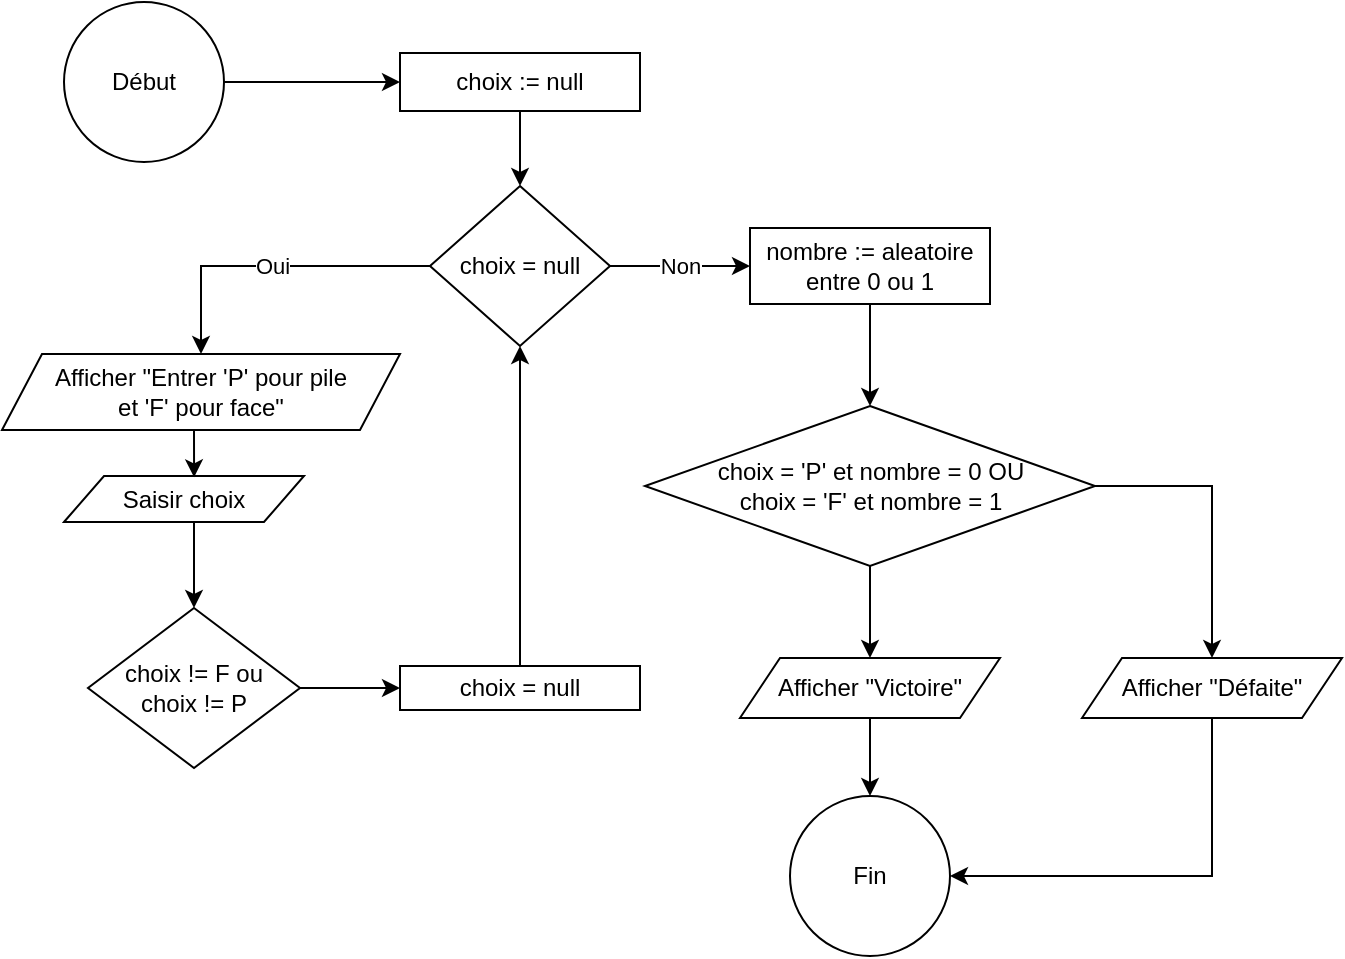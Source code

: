 <mxfile version="24.7.17" pages="2">
  <diagram id="C5RBs43oDa-KdzZeNtuy" name="Exercice 2">
    <mxGraphModel dx="1450" dy="621" grid="0" gridSize="10" guides="1" tooltips="1" connect="1" arrows="1" fold="1" page="0" pageScale="1" pageWidth="827" pageHeight="1169" math="0" shadow="0">
      <root>
        <mxCell id="WIyWlLk6GJQsqaUBKTNV-0" />
        <mxCell id="WIyWlLk6GJQsqaUBKTNV-1" parent="WIyWlLk6GJQsqaUBKTNV-0" />
        <mxCell id="qOgaRD4g5nXwZAaVAYVn-5" style="edgeStyle=orthogonalEdgeStyle;rounded=0;orthogonalLoop=1;jettySize=auto;html=1;exitX=1;exitY=0.5;exitDx=0;exitDy=0;entryX=0;entryY=0.5;entryDx=0;entryDy=0;" edge="1" parent="WIyWlLk6GJQsqaUBKTNV-1" source="qOgaRD4g5nXwZAaVAYVn-0" target="qOgaRD4g5nXwZAaVAYVn-3">
          <mxGeometry relative="1" as="geometry" />
        </mxCell>
        <mxCell id="qOgaRD4g5nXwZAaVAYVn-0" value="Début" style="ellipse;whiteSpace=wrap;html=1;aspect=fixed;" vertex="1" parent="WIyWlLk6GJQsqaUBKTNV-1">
          <mxGeometry x="-16" y="30" width="80" height="80" as="geometry" />
        </mxCell>
        <mxCell id="qOgaRD4g5nXwZAaVAYVn-1" value="Fin" style="ellipse;whiteSpace=wrap;html=1;aspect=fixed;" vertex="1" parent="WIyWlLk6GJQsqaUBKTNV-1">
          <mxGeometry x="347" y="427" width="80" height="80" as="geometry" />
        </mxCell>
        <mxCell id="qOgaRD4g5nXwZAaVAYVn-7" style="edgeStyle=orthogonalEdgeStyle;rounded=0;orthogonalLoop=1;jettySize=auto;html=1;exitX=0.5;exitY=1;exitDx=0;exitDy=0;entryX=0.5;entryY=0;entryDx=0;entryDy=0;" edge="1" parent="WIyWlLk6GJQsqaUBKTNV-1" source="qOgaRD4g5nXwZAaVAYVn-3" target="qOgaRD4g5nXwZAaVAYVn-6">
          <mxGeometry relative="1" as="geometry" />
        </mxCell>
        <mxCell id="qOgaRD4g5nXwZAaVAYVn-3" value="choix := null" style="rounded=0;whiteSpace=wrap;html=1;" vertex="1" parent="WIyWlLk6GJQsqaUBKTNV-1">
          <mxGeometry x="152" y="55.5" width="120" height="29" as="geometry" />
        </mxCell>
        <mxCell id="qOgaRD4g5nXwZAaVAYVn-9" value="Oui" style="edgeStyle=orthogonalEdgeStyle;rounded=0;orthogonalLoop=1;jettySize=auto;html=1;exitX=0;exitY=0.5;exitDx=0;exitDy=0;entryX=0.5;entryY=0;entryDx=0;entryDy=0;" edge="1" parent="WIyWlLk6GJQsqaUBKTNV-1" source="qOgaRD4g5nXwZAaVAYVn-6" target="qOgaRD4g5nXwZAaVAYVn-8">
          <mxGeometry relative="1" as="geometry" />
        </mxCell>
        <mxCell id="qOgaRD4g5nXwZAaVAYVn-19" value="Non" style="edgeStyle=orthogonalEdgeStyle;rounded=0;orthogonalLoop=1;jettySize=auto;html=1;exitX=1;exitY=0.5;exitDx=0;exitDy=0;entryX=0;entryY=0.5;entryDx=0;entryDy=0;" edge="1" parent="WIyWlLk6GJQsqaUBKTNV-1" source="qOgaRD4g5nXwZAaVAYVn-6" target="qOgaRD4g5nXwZAaVAYVn-18">
          <mxGeometry relative="1" as="geometry" />
        </mxCell>
        <mxCell id="qOgaRD4g5nXwZAaVAYVn-6" value="choix = null" style="rhombus;whiteSpace=wrap;html=1;" vertex="1" parent="WIyWlLk6GJQsqaUBKTNV-1">
          <mxGeometry x="167" y="122" width="90" height="80" as="geometry" />
        </mxCell>
        <mxCell id="qOgaRD4g5nXwZAaVAYVn-8" value="Afficher &quot;Entrer &#39;P&#39; pour pile&lt;br&gt;&amp;nbsp;et &#39;F&#39; pour face&quot;&amp;nbsp;" style="shape=parallelogram;perimeter=parallelogramPerimeter;whiteSpace=wrap;html=1;fixedSize=1;" vertex="1" parent="WIyWlLk6GJQsqaUBKTNV-1">
          <mxGeometry x="-47" y="206" width="199" height="38" as="geometry" />
        </mxCell>
        <mxCell id="qOgaRD4g5nXwZAaVAYVn-14" style="edgeStyle=orthogonalEdgeStyle;rounded=0;orthogonalLoop=1;jettySize=auto;html=1;exitX=0.5;exitY=1;exitDx=0;exitDy=0;entryX=0.5;entryY=0;entryDx=0;entryDy=0;" edge="1" parent="WIyWlLk6GJQsqaUBKTNV-1" source="qOgaRD4g5nXwZAaVAYVn-10" target="qOgaRD4g5nXwZAaVAYVn-12">
          <mxGeometry relative="1" as="geometry">
            <Array as="points">
              <mxPoint x="49" y="290" />
            </Array>
          </mxGeometry>
        </mxCell>
        <mxCell id="qOgaRD4g5nXwZAaVAYVn-10" value="Saisir choix" style="shape=parallelogram;perimeter=parallelogramPerimeter;whiteSpace=wrap;html=1;fixedSize=1;" vertex="1" parent="WIyWlLk6GJQsqaUBKTNV-1">
          <mxGeometry x="-16" y="267" width="120" height="23" as="geometry" />
        </mxCell>
        <mxCell id="qOgaRD4g5nXwZAaVAYVn-11" style="edgeStyle=orthogonalEdgeStyle;rounded=0;orthogonalLoop=1;jettySize=auto;html=1;exitX=0.5;exitY=1;exitDx=0;exitDy=0;entryX=0.542;entryY=0.029;entryDx=0;entryDy=0;entryPerimeter=0;" edge="1" parent="WIyWlLk6GJQsqaUBKTNV-1" source="qOgaRD4g5nXwZAaVAYVn-8" target="qOgaRD4g5nXwZAaVAYVn-10">
          <mxGeometry relative="1" as="geometry" />
        </mxCell>
        <mxCell id="qOgaRD4g5nXwZAaVAYVn-17" style="edgeStyle=orthogonalEdgeStyle;rounded=0;orthogonalLoop=1;jettySize=auto;html=1;exitX=1;exitY=0.5;exitDx=0;exitDy=0;entryX=0;entryY=0.5;entryDx=0;entryDy=0;" edge="1" parent="WIyWlLk6GJQsqaUBKTNV-1" source="qOgaRD4g5nXwZAaVAYVn-12" target="qOgaRD4g5nXwZAaVAYVn-15">
          <mxGeometry relative="1" as="geometry" />
        </mxCell>
        <mxCell id="qOgaRD4g5nXwZAaVAYVn-12" value="choix != F ou &lt;br&gt;choix != P" style="rhombus;whiteSpace=wrap;html=1;" vertex="1" parent="WIyWlLk6GJQsqaUBKTNV-1">
          <mxGeometry x="-4" y="333" width="106" height="80" as="geometry" />
        </mxCell>
        <mxCell id="qOgaRD4g5nXwZAaVAYVn-16" style="edgeStyle=orthogonalEdgeStyle;rounded=0;orthogonalLoop=1;jettySize=auto;html=1;entryX=0.5;entryY=1;entryDx=0;entryDy=0;" edge="1" parent="WIyWlLk6GJQsqaUBKTNV-1" source="qOgaRD4g5nXwZAaVAYVn-15" target="qOgaRD4g5nXwZAaVAYVn-6">
          <mxGeometry relative="1" as="geometry" />
        </mxCell>
        <mxCell id="qOgaRD4g5nXwZAaVAYVn-15" value="choix = null" style="rounded=0;whiteSpace=wrap;html=1;" vertex="1" parent="WIyWlLk6GJQsqaUBKTNV-1">
          <mxGeometry x="152" y="362" width="120" height="22" as="geometry" />
        </mxCell>
        <mxCell id="Ay8A__5kCG2iAkNFh4mg-2" style="edgeStyle=orthogonalEdgeStyle;rounded=0;orthogonalLoop=1;jettySize=auto;html=1;exitX=0.5;exitY=1;exitDx=0;exitDy=0;" edge="1" parent="WIyWlLk6GJQsqaUBKTNV-1" source="qOgaRD4g5nXwZAaVAYVn-18" target="Ay8A__5kCG2iAkNFh4mg-1">
          <mxGeometry relative="1" as="geometry" />
        </mxCell>
        <mxCell id="qOgaRD4g5nXwZAaVAYVn-18" value="nombre := aleatoire entre 0 ou 1" style="rounded=0;whiteSpace=wrap;html=1;" vertex="1" parent="WIyWlLk6GJQsqaUBKTNV-1">
          <mxGeometry x="327" y="143" width="120" height="38" as="geometry" />
        </mxCell>
        <mxCell id="Ay8A__5kCG2iAkNFh4mg-5" style="edgeStyle=orthogonalEdgeStyle;rounded=0;orthogonalLoop=1;jettySize=auto;html=1;exitX=0.5;exitY=1;exitDx=0;exitDy=0;entryX=0.5;entryY=0;entryDx=0;entryDy=0;" edge="1" parent="WIyWlLk6GJQsqaUBKTNV-1" source="Ay8A__5kCG2iAkNFh4mg-1" target="Ay8A__5kCG2iAkNFh4mg-3">
          <mxGeometry relative="1" as="geometry" />
        </mxCell>
        <mxCell id="Ay8A__5kCG2iAkNFh4mg-6" style="edgeStyle=orthogonalEdgeStyle;rounded=0;orthogonalLoop=1;jettySize=auto;html=1;exitX=1;exitY=0.5;exitDx=0;exitDy=0;entryX=0.5;entryY=0;entryDx=0;entryDy=0;" edge="1" parent="WIyWlLk6GJQsqaUBKTNV-1" source="Ay8A__5kCG2iAkNFh4mg-1" target="Ay8A__5kCG2iAkNFh4mg-4">
          <mxGeometry relative="1" as="geometry" />
        </mxCell>
        <mxCell id="Ay8A__5kCG2iAkNFh4mg-1" value="choix = &#39;P&#39; et nombre = 0 OU &lt;br&gt;choix = &#39;F&#39; et nombre = 1" style="rhombus;whiteSpace=wrap;html=1;" vertex="1" parent="WIyWlLk6GJQsqaUBKTNV-1">
          <mxGeometry x="274.5" y="232" width="225" height="80" as="geometry" />
        </mxCell>
        <mxCell id="Ay8A__5kCG2iAkNFh4mg-8" style="edgeStyle=orthogonalEdgeStyle;rounded=0;orthogonalLoop=1;jettySize=auto;html=1;exitX=0.5;exitY=1;exitDx=0;exitDy=0;entryX=0.5;entryY=0;entryDx=0;entryDy=0;" edge="1" parent="WIyWlLk6GJQsqaUBKTNV-1" source="Ay8A__5kCG2iAkNFh4mg-3" target="qOgaRD4g5nXwZAaVAYVn-1">
          <mxGeometry relative="1" as="geometry" />
        </mxCell>
        <mxCell id="Ay8A__5kCG2iAkNFh4mg-3" value="Afficher &quot;Victoire&quot;" style="shape=parallelogram;perimeter=parallelogramPerimeter;whiteSpace=wrap;html=1;fixedSize=1;" vertex="1" parent="WIyWlLk6GJQsqaUBKTNV-1">
          <mxGeometry x="322" y="358" width="130" height="30" as="geometry" />
        </mxCell>
        <mxCell id="Ay8A__5kCG2iAkNFh4mg-7" style="edgeStyle=orthogonalEdgeStyle;rounded=0;orthogonalLoop=1;jettySize=auto;html=1;exitX=0.5;exitY=1;exitDx=0;exitDy=0;entryX=1;entryY=0.5;entryDx=0;entryDy=0;" edge="1" parent="WIyWlLk6GJQsqaUBKTNV-1" source="Ay8A__5kCG2iAkNFh4mg-4" target="qOgaRD4g5nXwZAaVAYVn-1">
          <mxGeometry relative="1" as="geometry" />
        </mxCell>
        <mxCell id="Ay8A__5kCG2iAkNFh4mg-4" value="Afficher &quot;Défaite&quot;" style="shape=parallelogram;perimeter=parallelogramPerimeter;whiteSpace=wrap;html=1;fixedSize=1;" vertex="1" parent="WIyWlLk6GJQsqaUBKTNV-1">
          <mxGeometry x="493" y="358" width="130" height="30" as="geometry" />
        </mxCell>
      </root>
    </mxGraphModel>
  </diagram>
  <diagram id="AKknPwpP8xGaDTO2vLdM" name="Exercice 3a">
    <mxGraphModel dx="1450" dy="1021" grid="0" gridSize="10" guides="1" tooltips="1" connect="1" arrows="1" fold="1" page="0" pageScale="1" pageWidth="827" pageHeight="1169" math="0" shadow="0">
      <root>
        <mxCell id="0" />
        <mxCell id="1" parent="0" />
        <mxCell id="-LjASStzRXF9WZQNnd3E-5" style="edgeStyle=orthogonalEdgeStyle;rounded=0;orthogonalLoop=1;jettySize=auto;html=1;exitX=0.5;exitY=1;exitDx=0;exitDy=0;entryX=0.5;entryY=0;entryDx=0;entryDy=0;" edge="1" parent="1" source="-LjASStzRXF9WZQNnd3E-1" target="-LjASStzRXF9WZQNnd3E-3">
          <mxGeometry relative="1" as="geometry" />
        </mxCell>
        <mxCell id="-LjASStzRXF9WZQNnd3E-1" value="Début" style="ellipse;whiteSpace=wrap;html=1;aspect=fixed;" vertex="1" parent="1">
          <mxGeometry x="-29.5" y="-34" width="80" height="80" as="geometry" />
        </mxCell>
        <mxCell id="-LjASStzRXF9WZQNnd3E-2" value="Fin" style="ellipse;whiteSpace=wrap;html=1;aspect=fixed;" vertex="1" parent="1">
          <mxGeometry x="-29.5" y="258" width="80" height="80" as="geometry" />
        </mxCell>
        <mxCell id="-LjASStzRXF9WZQNnd3E-6" style="edgeStyle=orthogonalEdgeStyle;rounded=0;orthogonalLoop=1;jettySize=auto;html=1;exitX=0.5;exitY=1;exitDx=0;exitDy=0;entryX=0.5;entryY=0;entryDx=0;entryDy=0;" edge="1" parent="1" source="-LjASStzRXF9WZQNnd3E-3" target="-LjASStzRXF9WZQNnd3E-4">
          <mxGeometry relative="1" as="geometry" />
        </mxCell>
        <mxCell id="-LjASStzRXF9WZQNnd3E-3" value="Saisir un nombre" style="shape=parallelogram;perimeter=parallelogramPerimeter;whiteSpace=wrap;html=1;fixedSize=1;" vertex="1" parent="1">
          <mxGeometry x="-56" y="71" width="133" height="30" as="geometry" />
        </mxCell>
        <mxCell id="-LjASStzRXF9WZQNnd3E-11" value="Oui" style="edgeStyle=orthogonalEdgeStyle;rounded=0;orthogonalLoop=1;jettySize=auto;html=1;exitX=0;exitY=0.5;exitDx=0;exitDy=0;entryX=0.5;entryY=0;entryDx=0;entryDy=0;" edge="1" parent="1" source="-LjASStzRXF9WZQNnd3E-4" target="-LjASStzRXF9WZQNnd3E-7">
          <mxGeometry relative="1" as="geometry" />
        </mxCell>
        <mxCell id="-LjASStzRXF9WZQNnd3E-12" value="Non" style="edgeStyle=orthogonalEdgeStyle;rounded=0;orthogonalLoop=1;jettySize=auto;html=1;exitX=1;exitY=0.5;exitDx=0;exitDy=0;entryX=0.5;entryY=0;entryDx=0;entryDy=0;" edge="1" parent="1" source="-LjASStzRXF9WZQNnd3E-4" target="-LjASStzRXF9WZQNnd3E-8">
          <mxGeometry relative="1" as="geometry" />
        </mxCell>
        <mxCell id="-LjASStzRXF9WZQNnd3E-4" value="nombre % 2 = 0" style="rhombus;whiteSpace=wrap;html=1;" vertex="1" parent="1">
          <mxGeometry x="-52.5" y="122" width="126" height="80" as="geometry" />
        </mxCell>
        <mxCell id="-LjASStzRXF9WZQNnd3E-10" style="edgeStyle=orthogonalEdgeStyle;rounded=0;orthogonalLoop=1;jettySize=auto;html=1;exitX=0.5;exitY=1;exitDx=0;exitDy=0;entryX=0;entryY=0.5;entryDx=0;entryDy=0;" edge="1" parent="1" source="-LjASStzRXF9WZQNnd3E-7" target="-LjASStzRXF9WZQNnd3E-2">
          <mxGeometry relative="1" as="geometry" />
        </mxCell>
        <mxCell id="-LjASStzRXF9WZQNnd3E-7" value="Afficher &quot;Le nombre est pair&quot;" style="shape=parallelogram;perimeter=parallelogramPerimeter;whiteSpace=wrap;html=1;fixedSize=1;" vertex="1" parent="1">
          <mxGeometry x="-199.5" y="208" width="202" height="29" as="geometry" />
        </mxCell>
        <mxCell id="-LjASStzRXF9WZQNnd3E-9" style="edgeStyle=orthogonalEdgeStyle;rounded=0;orthogonalLoop=1;jettySize=auto;html=1;exitX=0.5;exitY=1;exitDx=0;exitDy=0;entryX=1;entryY=0.5;entryDx=0;entryDy=0;" edge="1" parent="1" source="-LjASStzRXF9WZQNnd3E-8" target="-LjASStzRXF9WZQNnd3E-2">
          <mxGeometry relative="1" as="geometry" />
        </mxCell>
        <mxCell id="-LjASStzRXF9WZQNnd3E-8" value="Afficher &quot;Le nombre est impair&quot;" style="shape=parallelogram;perimeter=parallelogramPerimeter;whiteSpace=wrap;html=1;fixedSize=1;" vertex="1" parent="1">
          <mxGeometry x="18.5" y="208" width="202" height="29" as="geometry" />
        </mxCell>
      </root>
    </mxGraphModel>
  </diagram>
</mxfile>
